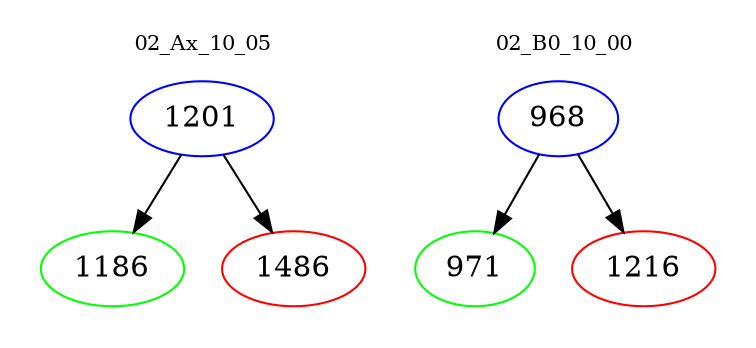 digraph{
subgraph cluster_0 {
color = white
label = "02_Ax_10_05";
fontsize=10;
T0_1201 [label="1201", color="blue"]
T0_1201 -> T0_1186 [color="black"]
T0_1186 [label="1186", color="green"]
T0_1201 -> T0_1486 [color="black"]
T0_1486 [label="1486", color="red"]
}
subgraph cluster_1 {
color = white
label = "02_B0_10_00";
fontsize=10;
T1_968 [label="968", color="blue"]
T1_968 -> T1_971 [color="black"]
T1_971 [label="971", color="green"]
T1_968 -> T1_1216 [color="black"]
T1_1216 [label="1216", color="red"]
}
}
